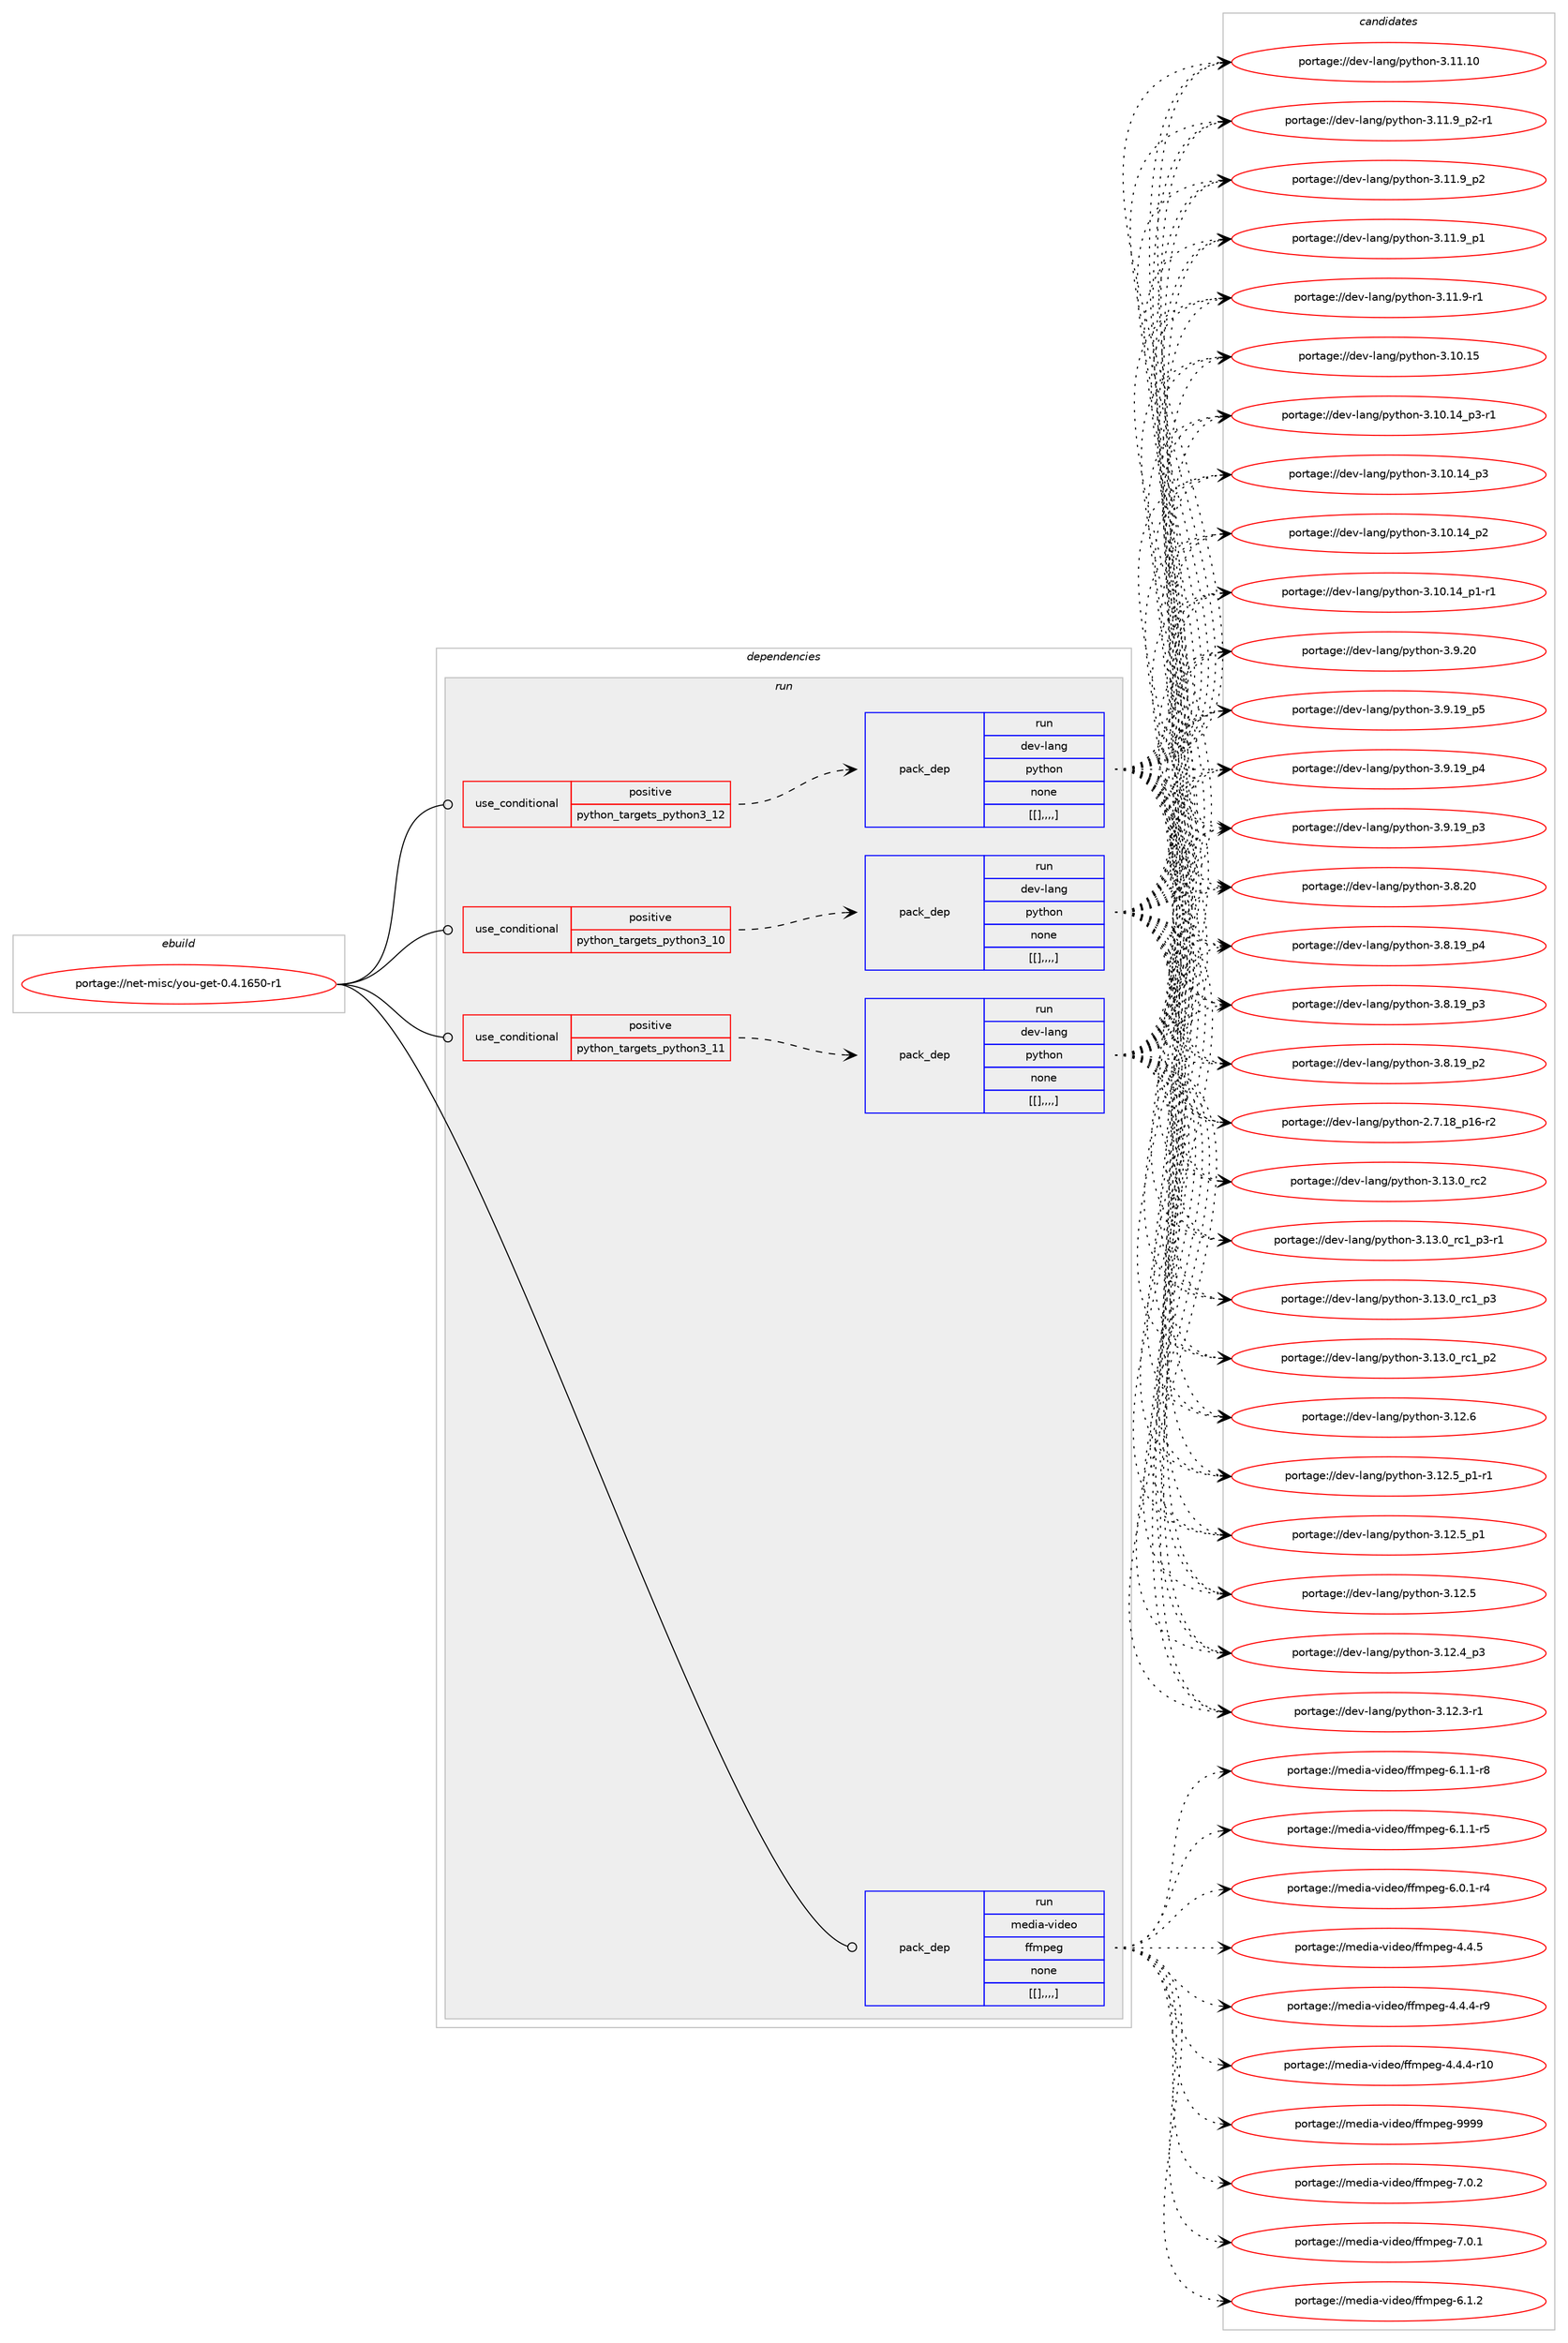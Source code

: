 digraph prolog {

# *************
# Graph options
# *************

newrank=true;
concentrate=true;
compound=true;
graph [rankdir=LR,fontname=Helvetica,fontsize=10,ranksep=1.5];#, ranksep=2.5, nodesep=0.2];
edge  [arrowhead=vee];
node  [fontname=Helvetica,fontsize=10];

# **********
# The ebuild
# **********

subgraph cluster_leftcol {
color=gray;
label=<<i>ebuild</i>>;
id [label="portage://net-misc/you-get-0.4.1650-r1", color=red, width=4, href="../net-misc/you-get-0.4.1650-r1.svg"];
}

# ****************
# The dependencies
# ****************

subgraph cluster_midcol {
color=gray;
label=<<i>dependencies</i>>;
subgraph cluster_compile {
fillcolor="#eeeeee";
style=filled;
label=<<i>compile</i>>;
}
subgraph cluster_compileandrun {
fillcolor="#eeeeee";
style=filled;
label=<<i>compile and run</i>>;
}
subgraph cluster_run {
fillcolor="#eeeeee";
style=filled;
label=<<i>run</i>>;
subgraph cond103620 {
dependency394791 [label=<<TABLE BORDER="0" CELLBORDER="1" CELLSPACING="0" CELLPADDING="4"><TR><TD ROWSPAN="3" CELLPADDING="10">use_conditional</TD></TR><TR><TD>positive</TD></TR><TR><TD>python_targets_python3_10</TD></TR></TABLE>>, shape=none, color=red];
subgraph pack288284 {
dependency394792 [label=<<TABLE BORDER="0" CELLBORDER="1" CELLSPACING="0" CELLPADDING="4" WIDTH="220"><TR><TD ROWSPAN="6" CELLPADDING="30">pack_dep</TD></TR><TR><TD WIDTH="110">run</TD></TR><TR><TD>dev-lang</TD></TR><TR><TD>python</TD></TR><TR><TD>none</TD></TR><TR><TD>[[],,,,]</TD></TR></TABLE>>, shape=none, color=blue];
}
dependency394791:e -> dependency394792:w [weight=20,style="dashed",arrowhead="vee"];
}
id:e -> dependency394791:w [weight=20,style="solid",arrowhead="odot"];
subgraph cond103621 {
dependency394793 [label=<<TABLE BORDER="0" CELLBORDER="1" CELLSPACING="0" CELLPADDING="4"><TR><TD ROWSPAN="3" CELLPADDING="10">use_conditional</TD></TR><TR><TD>positive</TD></TR><TR><TD>python_targets_python3_11</TD></TR></TABLE>>, shape=none, color=red];
subgraph pack288285 {
dependency394794 [label=<<TABLE BORDER="0" CELLBORDER="1" CELLSPACING="0" CELLPADDING="4" WIDTH="220"><TR><TD ROWSPAN="6" CELLPADDING="30">pack_dep</TD></TR><TR><TD WIDTH="110">run</TD></TR><TR><TD>dev-lang</TD></TR><TR><TD>python</TD></TR><TR><TD>none</TD></TR><TR><TD>[[],,,,]</TD></TR></TABLE>>, shape=none, color=blue];
}
dependency394793:e -> dependency394794:w [weight=20,style="dashed",arrowhead="vee"];
}
id:e -> dependency394793:w [weight=20,style="solid",arrowhead="odot"];
subgraph cond103622 {
dependency394795 [label=<<TABLE BORDER="0" CELLBORDER="1" CELLSPACING="0" CELLPADDING="4"><TR><TD ROWSPAN="3" CELLPADDING="10">use_conditional</TD></TR><TR><TD>positive</TD></TR><TR><TD>python_targets_python3_12</TD></TR></TABLE>>, shape=none, color=red];
subgraph pack288286 {
dependency394796 [label=<<TABLE BORDER="0" CELLBORDER="1" CELLSPACING="0" CELLPADDING="4" WIDTH="220"><TR><TD ROWSPAN="6" CELLPADDING="30">pack_dep</TD></TR><TR><TD WIDTH="110">run</TD></TR><TR><TD>dev-lang</TD></TR><TR><TD>python</TD></TR><TR><TD>none</TD></TR><TR><TD>[[],,,,]</TD></TR></TABLE>>, shape=none, color=blue];
}
dependency394795:e -> dependency394796:w [weight=20,style="dashed",arrowhead="vee"];
}
id:e -> dependency394795:w [weight=20,style="solid",arrowhead="odot"];
subgraph pack288287 {
dependency394797 [label=<<TABLE BORDER="0" CELLBORDER="1" CELLSPACING="0" CELLPADDING="4" WIDTH="220"><TR><TD ROWSPAN="6" CELLPADDING="30">pack_dep</TD></TR><TR><TD WIDTH="110">run</TD></TR><TR><TD>media-video</TD></TR><TR><TD>ffmpeg</TD></TR><TR><TD>none</TD></TR><TR><TD>[[],,,,]</TD></TR></TABLE>>, shape=none, color=blue];
}
id:e -> dependency394797:w [weight=20,style="solid",arrowhead="odot"];
}
}

# **************
# The candidates
# **************

subgraph cluster_choices {
rank=same;
color=gray;
label=<<i>candidates</i>>;

subgraph choice288284 {
color=black;
nodesep=1;
choice10010111845108971101034711212111610411111045514649514648951149950 [label="portage://dev-lang/python-3.13.0_rc2", color=red, width=4,href="../dev-lang/python-3.13.0_rc2.svg"];
choice1001011184510897110103471121211161041111104551464951464895114994995112514511449 [label="portage://dev-lang/python-3.13.0_rc1_p3-r1", color=red, width=4,href="../dev-lang/python-3.13.0_rc1_p3-r1.svg"];
choice100101118451089711010347112121116104111110455146495146489511499499511251 [label="portage://dev-lang/python-3.13.0_rc1_p3", color=red, width=4,href="../dev-lang/python-3.13.0_rc1_p3.svg"];
choice100101118451089711010347112121116104111110455146495146489511499499511250 [label="portage://dev-lang/python-3.13.0_rc1_p2", color=red, width=4,href="../dev-lang/python-3.13.0_rc1_p2.svg"];
choice10010111845108971101034711212111610411111045514649504654 [label="portage://dev-lang/python-3.12.6", color=red, width=4,href="../dev-lang/python-3.12.6.svg"];
choice1001011184510897110103471121211161041111104551464950465395112494511449 [label="portage://dev-lang/python-3.12.5_p1-r1", color=red, width=4,href="../dev-lang/python-3.12.5_p1-r1.svg"];
choice100101118451089711010347112121116104111110455146495046539511249 [label="portage://dev-lang/python-3.12.5_p1", color=red, width=4,href="../dev-lang/python-3.12.5_p1.svg"];
choice10010111845108971101034711212111610411111045514649504653 [label="portage://dev-lang/python-3.12.5", color=red, width=4,href="../dev-lang/python-3.12.5.svg"];
choice100101118451089711010347112121116104111110455146495046529511251 [label="portage://dev-lang/python-3.12.4_p3", color=red, width=4,href="../dev-lang/python-3.12.4_p3.svg"];
choice100101118451089711010347112121116104111110455146495046514511449 [label="portage://dev-lang/python-3.12.3-r1", color=red, width=4,href="../dev-lang/python-3.12.3-r1.svg"];
choice1001011184510897110103471121211161041111104551464949464948 [label="portage://dev-lang/python-3.11.10", color=red, width=4,href="../dev-lang/python-3.11.10.svg"];
choice1001011184510897110103471121211161041111104551464949465795112504511449 [label="portage://dev-lang/python-3.11.9_p2-r1", color=red, width=4,href="../dev-lang/python-3.11.9_p2-r1.svg"];
choice100101118451089711010347112121116104111110455146494946579511250 [label="portage://dev-lang/python-3.11.9_p2", color=red, width=4,href="../dev-lang/python-3.11.9_p2.svg"];
choice100101118451089711010347112121116104111110455146494946579511249 [label="portage://dev-lang/python-3.11.9_p1", color=red, width=4,href="../dev-lang/python-3.11.9_p1.svg"];
choice100101118451089711010347112121116104111110455146494946574511449 [label="portage://dev-lang/python-3.11.9-r1", color=red, width=4,href="../dev-lang/python-3.11.9-r1.svg"];
choice1001011184510897110103471121211161041111104551464948464953 [label="portage://dev-lang/python-3.10.15", color=red, width=4,href="../dev-lang/python-3.10.15.svg"];
choice100101118451089711010347112121116104111110455146494846495295112514511449 [label="portage://dev-lang/python-3.10.14_p3-r1", color=red, width=4,href="../dev-lang/python-3.10.14_p3-r1.svg"];
choice10010111845108971101034711212111610411111045514649484649529511251 [label="portage://dev-lang/python-3.10.14_p3", color=red, width=4,href="../dev-lang/python-3.10.14_p3.svg"];
choice10010111845108971101034711212111610411111045514649484649529511250 [label="portage://dev-lang/python-3.10.14_p2", color=red, width=4,href="../dev-lang/python-3.10.14_p2.svg"];
choice100101118451089711010347112121116104111110455146494846495295112494511449 [label="portage://dev-lang/python-3.10.14_p1-r1", color=red, width=4,href="../dev-lang/python-3.10.14_p1-r1.svg"];
choice10010111845108971101034711212111610411111045514657465048 [label="portage://dev-lang/python-3.9.20", color=red, width=4,href="../dev-lang/python-3.9.20.svg"];
choice100101118451089711010347112121116104111110455146574649579511253 [label="portage://dev-lang/python-3.9.19_p5", color=red, width=4,href="../dev-lang/python-3.9.19_p5.svg"];
choice100101118451089711010347112121116104111110455146574649579511252 [label="portage://dev-lang/python-3.9.19_p4", color=red, width=4,href="../dev-lang/python-3.9.19_p4.svg"];
choice100101118451089711010347112121116104111110455146574649579511251 [label="portage://dev-lang/python-3.9.19_p3", color=red, width=4,href="../dev-lang/python-3.9.19_p3.svg"];
choice10010111845108971101034711212111610411111045514656465048 [label="portage://dev-lang/python-3.8.20", color=red, width=4,href="../dev-lang/python-3.8.20.svg"];
choice100101118451089711010347112121116104111110455146564649579511252 [label="portage://dev-lang/python-3.8.19_p4", color=red, width=4,href="../dev-lang/python-3.8.19_p4.svg"];
choice100101118451089711010347112121116104111110455146564649579511251 [label="portage://dev-lang/python-3.8.19_p3", color=red, width=4,href="../dev-lang/python-3.8.19_p3.svg"];
choice100101118451089711010347112121116104111110455146564649579511250 [label="portage://dev-lang/python-3.8.19_p2", color=red, width=4,href="../dev-lang/python-3.8.19_p2.svg"];
choice100101118451089711010347112121116104111110455046554649569511249544511450 [label="portage://dev-lang/python-2.7.18_p16-r2", color=red, width=4,href="../dev-lang/python-2.7.18_p16-r2.svg"];
dependency394792:e -> choice10010111845108971101034711212111610411111045514649514648951149950:w [style=dotted,weight="100"];
dependency394792:e -> choice1001011184510897110103471121211161041111104551464951464895114994995112514511449:w [style=dotted,weight="100"];
dependency394792:e -> choice100101118451089711010347112121116104111110455146495146489511499499511251:w [style=dotted,weight="100"];
dependency394792:e -> choice100101118451089711010347112121116104111110455146495146489511499499511250:w [style=dotted,weight="100"];
dependency394792:e -> choice10010111845108971101034711212111610411111045514649504654:w [style=dotted,weight="100"];
dependency394792:e -> choice1001011184510897110103471121211161041111104551464950465395112494511449:w [style=dotted,weight="100"];
dependency394792:e -> choice100101118451089711010347112121116104111110455146495046539511249:w [style=dotted,weight="100"];
dependency394792:e -> choice10010111845108971101034711212111610411111045514649504653:w [style=dotted,weight="100"];
dependency394792:e -> choice100101118451089711010347112121116104111110455146495046529511251:w [style=dotted,weight="100"];
dependency394792:e -> choice100101118451089711010347112121116104111110455146495046514511449:w [style=dotted,weight="100"];
dependency394792:e -> choice1001011184510897110103471121211161041111104551464949464948:w [style=dotted,weight="100"];
dependency394792:e -> choice1001011184510897110103471121211161041111104551464949465795112504511449:w [style=dotted,weight="100"];
dependency394792:e -> choice100101118451089711010347112121116104111110455146494946579511250:w [style=dotted,weight="100"];
dependency394792:e -> choice100101118451089711010347112121116104111110455146494946579511249:w [style=dotted,weight="100"];
dependency394792:e -> choice100101118451089711010347112121116104111110455146494946574511449:w [style=dotted,weight="100"];
dependency394792:e -> choice1001011184510897110103471121211161041111104551464948464953:w [style=dotted,weight="100"];
dependency394792:e -> choice100101118451089711010347112121116104111110455146494846495295112514511449:w [style=dotted,weight="100"];
dependency394792:e -> choice10010111845108971101034711212111610411111045514649484649529511251:w [style=dotted,weight="100"];
dependency394792:e -> choice10010111845108971101034711212111610411111045514649484649529511250:w [style=dotted,weight="100"];
dependency394792:e -> choice100101118451089711010347112121116104111110455146494846495295112494511449:w [style=dotted,weight="100"];
dependency394792:e -> choice10010111845108971101034711212111610411111045514657465048:w [style=dotted,weight="100"];
dependency394792:e -> choice100101118451089711010347112121116104111110455146574649579511253:w [style=dotted,weight="100"];
dependency394792:e -> choice100101118451089711010347112121116104111110455146574649579511252:w [style=dotted,weight="100"];
dependency394792:e -> choice100101118451089711010347112121116104111110455146574649579511251:w [style=dotted,weight="100"];
dependency394792:e -> choice10010111845108971101034711212111610411111045514656465048:w [style=dotted,weight="100"];
dependency394792:e -> choice100101118451089711010347112121116104111110455146564649579511252:w [style=dotted,weight="100"];
dependency394792:e -> choice100101118451089711010347112121116104111110455146564649579511251:w [style=dotted,weight="100"];
dependency394792:e -> choice100101118451089711010347112121116104111110455146564649579511250:w [style=dotted,weight="100"];
dependency394792:e -> choice100101118451089711010347112121116104111110455046554649569511249544511450:w [style=dotted,weight="100"];
}
subgraph choice288285 {
color=black;
nodesep=1;
choice10010111845108971101034711212111610411111045514649514648951149950 [label="portage://dev-lang/python-3.13.0_rc2", color=red, width=4,href="../dev-lang/python-3.13.0_rc2.svg"];
choice1001011184510897110103471121211161041111104551464951464895114994995112514511449 [label="portage://dev-lang/python-3.13.0_rc1_p3-r1", color=red, width=4,href="../dev-lang/python-3.13.0_rc1_p3-r1.svg"];
choice100101118451089711010347112121116104111110455146495146489511499499511251 [label="portage://dev-lang/python-3.13.0_rc1_p3", color=red, width=4,href="../dev-lang/python-3.13.0_rc1_p3.svg"];
choice100101118451089711010347112121116104111110455146495146489511499499511250 [label="portage://dev-lang/python-3.13.0_rc1_p2", color=red, width=4,href="../dev-lang/python-3.13.0_rc1_p2.svg"];
choice10010111845108971101034711212111610411111045514649504654 [label="portage://dev-lang/python-3.12.6", color=red, width=4,href="../dev-lang/python-3.12.6.svg"];
choice1001011184510897110103471121211161041111104551464950465395112494511449 [label="portage://dev-lang/python-3.12.5_p1-r1", color=red, width=4,href="../dev-lang/python-3.12.5_p1-r1.svg"];
choice100101118451089711010347112121116104111110455146495046539511249 [label="portage://dev-lang/python-3.12.5_p1", color=red, width=4,href="../dev-lang/python-3.12.5_p1.svg"];
choice10010111845108971101034711212111610411111045514649504653 [label="portage://dev-lang/python-3.12.5", color=red, width=4,href="../dev-lang/python-3.12.5.svg"];
choice100101118451089711010347112121116104111110455146495046529511251 [label="portage://dev-lang/python-3.12.4_p3", color=red, width=4,href="../dev-lang/python-3.12.4_p3.svg"];
choice100101118451089711010347112121116104111110455146495046514511449 [label="portage://dev-lang/python-3.12.3-r1", color=red, width=4,href="../dev-lang/python-3.12.3-r1.svg"];
choice1001011184510897110103471121211161041111104551464949464948 [label="portage://dev-lang/python-3.11.10", color=red, width=4,href="../dev-lang/python-3.11.10.svg"];
choice1001011184510897110103471121211161041111104551464949465795112504511449 [label="portage://dev-lang/python-3.11.9_p2-r1", color=red, width=4,href="../dev-lang/python-3.11.9_p2-r1.svg"];
choice100101118451089711010347112121116104111110455146494946579511250 [label="portage://dev-lang/python-3.11.9_p2", color=red, width=4,href="../dev-lang/python-3.11.9_p2.svg"];
choice100101118451089711010347112121116104111110455146494946579511249 [label="portage://dev-lang/python-3.11.9_p1", color=red, width=4,href="../dev-lang/python-3.11.9_p1.svg"];
choice100101118451089711010347112121116104111110455146494946574511449 [label="portage://dev-lang/python-3.11.9-r1", color=red, width=4,href="../dev-lang/python-3.11.9-r1.svg"];
choice1001011184510897110103471121211161041111104551464948464953 [label="portage://dev-lang/python-3.10.15", color=red, width=4,href="../dev-lang/python-3.10.15.svg"];
choice100101118451089711010347112121116104111110455146494846495295112514511449 [label="portage://dev-lang/python-3.10.14_p3-r1", color=red, width=4,href="../dev-lang/python-3.10.14_p3-r1.svg"];
choice10010111845108971101034711212111610411111045514649484649529511251 [label="portage://dev-lang/python-3.10.14_p3", color=red, width=4,href="../dev-lang/python-3.10.14_p3.svg"];
choice10010111845108971101034711212111610411111045514649484649529511250 [label="portage://dev-lang/python-3.10.14_p2", color=red, width=4,href="../dev-lang/python-3.10.14_p2.svg"];
choice100101118451089711010347112121116104111110455146494846495295112494511449 [label="portage://dev-lang/python-3.10.14_p1-r1", color=red, width=4,href="../dev-lang/python-3.10.14_p1-r1.svg"];
choice10010111845108971101034711212111610411111045514657465048 [label="portage://dev-lang/python-3.9.20", color=red, width=4,href="../dev-lang/python-3.9.20.svg"];
choice100101118451089711010347112121116104111110455146574649579511253 [label="portage://dev-lang/python-3.9.19_p5", color=red, width=4,href="../dev-lang/python-3.9.19_p5.svg"];
choice100101118451089711010347112121116104111110455146574649579511252 [label="portage://dev-lang/python-3.9.19_p4", color=red, width=4,href="../dev-lang/python-3.9.19_p4.svg"];
choice100101118451089711010347112121116104111110455146574649579511251 [label="portage://dev-lang/python-3.9.19_p3", color=red, width=4,href="../dev-lang/python-3.9.19_p3.svg"];
choice10010111845108971101034711212111610411111045514656465048 [label="portage://dev-lang/python-3.8.20", color=red, width=4,href="../dev-lang/python-3.8.20.svg"];
choice100101118451089711010347112121116104111110455146564649579511252 [label="portage://dev-lang/python-3.8.19_p4", color=red, width=4,href="../dev-lang/python-3.8.19_p4.svg"];
choice100101118451089711010347112121116104111110455146564649579511251 [label="portage://dev-lang/python-3.8.19_p3", color=red, width=4,href="../dev-lang/python-3.8.19_p3.svg"];
choice100101118451089711010347112121116104111110455146564649579511250 [label="portage://dev-lang/python-3.8.19_p2", color=red, width=4,href="../dev-lang/python-3.8.19_p2.svg"];
choice100101118451089711010347112121116104111110455046554649569511249544511450 [label="portage://dev-lang/python-2.7.18_p16-r2", color=red, width=4,href="../dev-lang/python-2.7.18_p16-r2.svg"];
dependency394794:e -> choice10010111845108971101034711212111610411111045514649514648951149950:w [style=dotted,weight="100"];
dependency394794:e -> choice1001011184510897110103471121211161041111104551464951464895114994995112514511449:w [style=dotted,weight="100"];
dependency394794:e -> choice100101118451089711010347112121116104111110455146495146489511499499511251:w [style=dotted,weight="100"];
dependency394794:e -> choice100101118451089711010347112121116104111110455146495146489511499499511250:w [style=dotted,weight="100"];
dependency394794:e -> choice10010111845108971101034711212111610411111045514649504654:w [style=dotted,weight="100"];
dependency394794:e -> choice1001011184510897110103471121211161041111104551464950465395112494511449:w [style=dotted,weight="100"];
dependency394794:e -> choice100101118451089711010347112121116104111110455146495046539511249:w [style=dotted,weight="100"];
dependency394794:e -> choice10010111845108971101034711212111610411111045514649504653:w [style=dotted,weight="100"];
dependency394794:e -> choice100101118451089711010347112121116104111110455146495046529511251:w [style=dotted,weight="100"];
dependency394794:e -> choice100101118451089711010347112121116104111110455146495046514511449:w [style=dotted,weight="100"];
dependency394794:e -> choice1001011184510897110103471121211161041111104551464949464948:w [style=dotted,weight="100"];
dependency394794:e -> choice1001011184510897110103471121211161041111104551464949465795112504511449:w [style=dotted,weight="100"];
dependency394794:e -> choice100101118451089711010347112121116104111110455146494946579511250:w [style=dotted,weight="100"];
dependency394794:e -> choice100101118451089711010347112121116104111110455146494946579511249:w [style=dotted,weight="100"];
dependency394794:e -> choice100101118451089711010347112121116104111110455146494946574511449:w [style=dotted,weight="100"];
dependency394794:e -> choice1001011184510897110103471121211161041111104551464948464953:w [style=dotted,weight="100"];
dependency394794:e -> choice100101118451089711010347112121116104111110455146494846495295112514511449:w [style=dotted,weight="100"];
dependency394794:e -> choice10010111845108971101034711212111610411111045514649484649529511251:w [style=dotted,weight="100"];
dependency394794:e -> choice10010111845108971101034711212111610411111045514649484649529511250:w [style=dotted,weight="100"];
dependency394794:e -> choice100101118451089711010347112121116104111110455146494846495295112494511449:w [style=dotted,weight="100"];
dependency394794:e -> choice10010111845108971101034711212111610411111045514657465048:w [style=dotted,weight="100"];
dependency394794:e -> choice100101118451089711010347112121116104111110455146574649579511253:w [style=dotted,weight="100"];
dependency394794:e -> choice100101118451089711010347112121116104111110455146574649579511252:w [style=dotted,weight="100"];
dependency394794:e -> choice100101118451089711010347112121116104111110455146574649579511251:w [style=dotted,weight="100"];
dependency394794:e -> choice10010111845108971101034711212111610411111045514656465048:w [style=dotted,weight="100"];
dependency394794:e -> choice100101118451089711010347112121116104111110455146564649579511252:w [style=dotted,weight="100"];
dependency394794:e -> choice100101118451089711010347112121116104111110455146564649579511251:w [style=dotted,weight="100"];
dependency394794:e -> choice100101118451089711010347112121116104111110455146564649579511250:w [style=dotted,weight="100"];
dependency394794:e -> choice100101118451089711010347112121116104111110455046554649569511249544511450:w [style=dotted,weight="100"];
}
subgraph choice288286 {
color=black;
nodesep=1;
choice10010111845108971101034711212111610411111045514649514648951149950 [label="portage://dev-lang/python-3.13.0_rc2", color=red, width=4,href="../dev-lang/python-3.13.0_rc2.svg"];
choice1001011184510897110103471121211161041111104551464951464895114994995112514511449 [label="portage://dev-lang/python-3.13.0_rc1_p3-r1", color=red, width=4,href="../dev-lang/python-3.13.0_rc1_p3-r1.svg"];
choice100101118451089711010347112121116104111110455146495146489511499499511251 [label="portage://dev-lang/python-3.13.0_rc1_p3", color=red, width=4,href="../dev-lang/python-3.13.0_rc1_p3.svg"];
choice100101118451089711010347112121116104111110455146495146489511499499511250 [label="portage://dev-lang/python-3.13.0_rc1_p2", color=red, width=4,href="../dev-lang/python-3.13.0_rc1_p2.svg"];
choice10010111845108971101034711212111610411111045514649504654 [label="portage://dev-lang/python-3.12.6", color=red, width=4,href="../dev-lang/python-3.12.6.svg"];
choice1001011184510897110103471121211161041111104551464950465395112494511449 [label="portage://dev-lang/python-3.12.5_p1-r1", color=red, width=4,href="../dev-lang/python-3.12.5_p1-r1.svg"];
choice100101118451089711010347112121116104111110455146495046539511249 [label="portage://dev-lang/python-3.12.5_p1", color=red, width=4,href="../dev-lang/python-3.12.5_p1.svg"];
choice10010111845108971101034711212111610411111045514649504653 [label="portage://dev-lang/python-3.12.5", color=red, width=4,href="../dev-lang/python-3.12.5.svg"];
choice100101118451089711010347112121116104111110455146495046529511251 [label="portage://dev-lang/python-3.12.4_p3", color=red, width=4,href="../dev-lang/python-3.12.4_p3.svg"];
choice100101118451089711010347112121116104111110455146495046514511449 [label="portage://dev-lang/python-3.12.3-r1", color=red, width=4,href="../dev-lang/python-3.12.3-r1.svg"];
choice1001011184510897110103471121211161041111104551464949464948 [label="portage://dev-lang/python-3.11.10", color=red, width=4,href="../dev-lang/python-3.11.10.svg"];
choice1001011184510897110103471121211161041111104551464949465795112504511449 [label="portage://dev-lang/python-3.11.9_p2-r1", color=red, width=4,href="../dev-lang/python-3.11.9_p2-r1.svg"];
choice100101118451089711010347112121116104111110455146494946579511250 [label="portage://dev-lang/python-3.11.9_p2", color=red, width=4,href="../dev-lang/python-3.11.9_p2.svg"];
choice100101118451089711010347112121116104111110455146494946579511249 [label="portage://dev-lang/python-3.11.9_p1", color=red, width=4,href="../dev-lang/python-3.11.9_p1.svg"];
choice100101118451089711010347112121116104111110455146494946574511449 [label="portage://dev-lang/python-3.11.9-r1", color=red, width=4,href="../dev-lang/python-3.11.9-r1.svg"];
choice1001011184510897110103471121211161041111104551464948464953 [label="portage://dev-lang/python-3.10.15", color=red, width=4,href="../dev-lang/python-3.10.15.svg"];
choice100101118451089711010347112121116104111110455146494846495295112514511449 [label="portage://dev-lang/python-3.10.14_p3-r1", color=red, width=4,href="../dev-lang/python-3.10.14_p3-r1.svg"];
choice10010111845108971101034711212111610411111045514649484649529511251 [label="portage://dev-lang/python-3.10.14_p3", color=red, width=4,href="../dev-lang/python-3.10.14_p3.svg"];
choice10010111845108971101034711212111610411111045514649484649529511250 [label="portage://dev-lang/python-3.10.14_p2", color=red, width=4,href="../dev-lang/python-3.10.14_p2.svg"];
choice100101118451089711010347112121116104111110455146494846495295112494511449 [label="portage://dev-lang/python-3.10.14_p1-r1", color=red, width=4,href="../dev-lang/python-3.10.14_p1-r1.svg"];
choice10010111845108971101034711212111610411111045514657465048 [label="portage://dev-lang/python-3.9.20", color=red, width=4,href="../dev-lang/python-3.9.20.svg"];
choice100101118451089711010347112121116104111110455146574649579511253 [label="portage://dev-lang/python-3.9.19_p5", color=red, width=4,href="../dev-lang/python-3.9.19_p5.svg"];
choice100101118451089711010347112121116104111110455146574649579511252 [label="portage://dev-lang/python-3.9.19_p4", color=red, width=4,href="../dev-lang/python-3.9.19_p4.svg"];
choice100101118451089711010347112121116104111110455146574649579511251 [label="portage://dev-lang/python-3.9.19_p3", color=red, width=4,href="../dev-lang/python-3.9.19_p3.svg"];
choice10010111845108971101034711212111610411111045514656465048 [label="portage://dev-lang/python-3.8.20", color=red, width=4,href="../dev-lang/python-3.8.20.svg"];
choice100101118451089711010347112121116104111110455146564649579511252 [label="portage://dev-lang/python-3.8.19_p4", color=red, width=4,href="../dev-lang/python-3.8.19_p4.svg"];
choice100101118451089711010347112121116104111110455146564649579511251 [label="portage://dev-lang/python-3.8.19_p3", color=red, width=4,href="../dev-lang/python-3.8.19_p3.svg"];
choice100101118451089711010347112121116104111110455146564649579511250 [label="portage://dev-lang/python-3.8.19_p2", color=red, width=4,href="../dev-lang/python-3.8.19_p2.svg"];
choice100101118451089711010347112121116104111110455046554649569511249544511450 [label="portage://dev-lang/python-2.7.18_p16-r2", color=red, width=4,href="../dev-lang/python-2.7.18_p16-r2.svg"];
dependency394796:e -> choice10010111845108971101034711212111610411111045514649514648951149950:w [style=dotted,weight="100"];
dependency394796:e -> choice1001011184510897110103471121211161041111104551464951464895114994995112514511449:w [style=dotted,weight="100"];
dependency394796:e -> choice100101118451089711010347112121116104111110455146495146489511499499511251:w [style=dotted,weight="100"];
dependency394796:e -> choice100101118451089711010347112121116104111110455146495146489511499499511250:w [style=dotted,weight="100"];
dependency394796:e -> choice10010111845108971101034711212111610411111045514649504654:w [style=dotted,weight="100"];
dependency394796:e -> choice1001011184510897110103471121211161041111104551464950465395112494511449:w [style=dotted,weight="100"];
dependency394796:e -> choice100101118451089711010347112121116104111110455146495046539511249:w [style=dotted,weight="100"];
dependency394796:e -> choice10010111845108971101034711212111610411111045514649504653:w [style=dotted,weight="100"];
dependency394796:e -> choice100101118451089711010347112121116104111110455146495046529511251:w [style=dotted,weight="100"];
dependency394796:e -> choice100101118451089711010347112121116104111110455146495046514511449:w [style=dotted,weight="100"];
dependency394796:e -> choice1001011184510897110103471121211161041111104551464949464948:w [style=dotted,weight="100"];
dependency394796:e -> choice1001011184510897110103471121211161041111104551464949465795112504511449:w [style=dotted,weight="100"];
dependency394796:e -> choice100101118451089711010347112121116104111110455146494946579511250:w [style=dotted,weight="100"];
dependency394796:e -> choice100101118451089711010347112121116104111110455146494946579511249:w [style=dotted,weight="100"];
dependency394796:e -> choice100101118451089711010347112121116104111110455146494946574511449:w [style=dotted,weight="100"];
dependency394796:e -> choice1001011184510897110103471121211161041111104551464948464953:w [style=dotted,weight="100"];
dependency394796:e -> choice100101118451089711010347112121116104111110455146494846495295112514511449:w [style=dotted,weight="100"];
dependency394796:e -> choice10010111845108971101034711212111610411111045514649484649529511251:w [style=dotted,weight="100"];
dependency394796:e -> choice10010111845108971101034711212111610411111045514649484649529511250:w [style=dotted,weight="100"];
dependency394796:e -> choice100101118451089711010347112121116104111110455146494846495295112494511449:w [style=dotted,weight="100"];
dependency394796:e -> choice10010111845108971101034711212111610411111045514657465048:w [style=dotted,weight="100"];
dependency394796:e -> choice100101118451089711010347112121116104111110455146574649579511253:w [style=dotted,weight="100"];
dependency394796:e -> choice100101118451089711010347112121116104111110455146574649579511252:w [style=dotted,weight="100"];
dependency394796:e -> choice100101118451089711010347112121116104111110455146574649579511251:w [style=dotted,weight="100"];
dependency394796:e -> choice10010111845108971101034711212111610411111045514656465048:w [style=dotted,weight="100"];
dependency394796:e -> choice100101118451089711010347112121116104111110455146564649579511252:w [style=dotted,weight="100"];
dependency394796:e -> choice100101118451089711010347112121116104111110455146564649579511251:w [style=dotted,weight="100"];
dependency394796:e -> choice100101118451089711010347112121116104111110455146564649579511250:w [style=dotted,weight="100"];
dependency394796:e -> choice100101118451089711010347112121116104111110455046554649569511249544511450:w [style=dotted,weight="100"];
}
subgraph choice288287 {
color=black;
nodesep=1;
choice1091011001059745118105100101111471021021091121011034557575757 [label="portage://media-video/ffmpeg-9999", color=red, width=4,href="../media-video/ffmpeg-9999.svg"];
choice109101100105974511810510010111147102102109112101103455546484650 [label="portage://media-video/ffmpeg-7.0.2", color=red, width=4,href="../media-video/ffmpeg-7.0.2.svg"];
choice109101100105974511810510010111147102102109112101103455546484649 [label="portage://media-video/ffmpeg-7.0.1", color=red, width=4,href="../media-video/ffmpeg-7.0.1.svg"];
choice109101100105974511810510010111147102102109112101103455446494650 [label="portage://media-video/ffmpeg-6.1.2", color=red, width=4,href="../media-video/ffmpeg-6.1.2.svg"];
choice1091011001059745118105100101111471021021091121011034554464946494511456 [label="portage://media-video/ffmpeg-6.1.1-r8", color=red, width=4,href="../media-video/ffmpeg-6.1.1-r8.svg"];
choice1091011001059745118105100101111471021021091121011034554464946494511453 [label="portage://media-video/ffmpeg-6.1.1-r5", color=red, width=4,href="../media-video/ffmpeg-6.1.1-r5.svg"];
choice1091011001059745118105100101111471021021091121011034554464846494511452 [label="portage://media-video/ffmpeg-6.0.1-r4", color=red, width=4,href="../media-video/ffmpeg-6.0.1-r4.svg"];
choice109101100105974511810510010111147102102109112101103455246524653 [label="portage://media-video/ffmpeg-4.4.5", color=red, width=4,href="../media-video/ffmpeg-4.4.5.svg"];
choice1091011001059745118105100101111471021021091121011034552465246524511457 [label="portage://media-video/ffmpeg-4.4.4-r9", color=red, width=4,href="../media-video/ffmpeg-4.4.4-r9.svg"];
choice109101100105974511810510010111147102102109112101103455246524652451144948 [label="portage://media-video/ffmpeg-4.4.4-r10", color=red, width=4,href="../media-video/ffmpeg-4.4.4-r10.svg"];
dependency394797:e -> choice1091011001059745118105100101111471021021091121011034557575757:w [style=dotted,weight="100"];
dependency394797:e -> choice109101100105974511810510010111147102102109112101103455546484650:w [style=dotted,weight="100"];
dependency394797:e -> choice109101100105974511810510010111147102102109112101103455546484649:w [style=dotted,weight="100"];
dependency394797:e -> choice109101100105974511810510010111147102102109112101103455446494650:w [style=dotted,weight="100"];
dependency394797:e -> choice1091011001059745118105100101111471021021091121011034554464946494511456:w [style=dotted,weight="100"];
dependency394797:e -> choice1091011001059745118105100101111471021021091121011034554464946494511453:w [style=dotted,weight="100"];
dependency394797:e -> choice1091011001059745118105100101111471021021091121011034554464846494511452:w [style=dotted,weight="100"];
dependency394797:e -> choice109101100105974511810510010111147102102109112101103455246524653:w [style=dotted,weight="100"];
dependency394797:e -> choice1091011001059745118105100101111471021021091121011034552465246524511457:w [style=dotted,weight="100"];
dependency394797:e -> choice109101100105974511810510010111147102102109112101103455246524652451144948:w [style=dotted,weight="100"];
}
}

}
